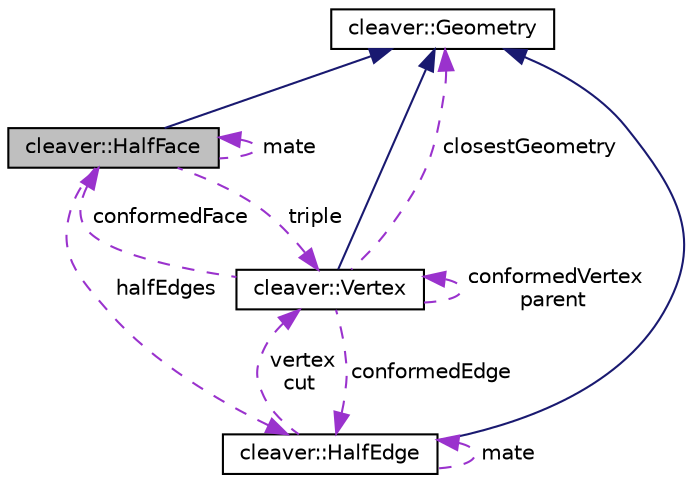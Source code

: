 digraph "cleaver::HalfFace"
{
  edge [fontname="Helvetica",fontsize="10",labelfontname="Helvetica",labelfontsize="10"];
  node [fontname="Helvetica",fontsize="10",shape=record];
  Node1 [label="cleaver::HalfFace",height=0.2,width=0.4,color="black", fillcolor="grey75", style="filled", fontcolor="black"];
  Node2 -> Node1 [dir="back",color="midnightblue",fontsize="10",style="solid",fontname="Helvetica"];
  Node2 [label="cleaver::Geometry",height=0.2,width=0.4,color="black", fillcolor="white", style="filled",URL="$classcleaver_1_1_geometry.html"];
  Node3 -> Node1 [dir="back",color="darkorchid3",fontsize="10",style="dashed",label=" triple" ,fontname="Helvetica"];
  Node3 [label="cleaver::Vertex",height=0.2,width=0.4,color="black", fillcolor="white", style="filled",URL="$classcleaver_1_1_vertex.html"];
  Node2 -> Node3 [dir="back",color="midnightblue",fontsize="10",style="solid",fontname="Helvetica"];
  Node3 -> Node3 [dir="back",color="darkorchid3",fontsize="10",style="dashed",label=" conformedVertex\nparent" ,fontname="Helvetica"];
  Node2 -> Node3 [dir="back",color="darkorchid3",fontsize="10",style="dashed",label=" closestGeometry" ,fontname="Helvetica"];
  Node4 -> Node3 [dir="back",color="darkorchid3",fontsize="10",style="dashed",label=" conformedEdge" ,fontname="Helvetica"];
  Node4 [label="cleaver::HalfEdge",height=0.2,width=0.4,color="black", fillcolor="white", style="filled",URL="$classcleaver_1_1_half_edge.html"];
  Node2 -> Node4 [dir="back",color="midnightblue",fontsize="10",style="solid",fontname="Helvetica"];
  Node3 -> Node4 [dir="back",color="darkorchid3",fontsize="10",style="dashed",label=" vertex\ncut" ,fontname="Helvetica"];
  Node4 -> Node4 [dir="back",color="darkorchid3",fontsize="10",style="dashed",label=" mate" ,fontname="Helvetica"];
  Node1 -> Node3 [dir="back",color="darkorchid3",fontsize="10",style="dashed",label=" conformedFace" ,fontname="Helvetica"];
  Node4 -> Node1 [dir="back",color="darkorchid3",fontsize="10",style="dashed",label=" halfEdges" ,fontname="Helvetica"];
  Node1 -> Node1 [dir="back",color="darkorchid3",fontsize="10",style="dashed",label=" mate" ,fontname="Helvetica"];
}
